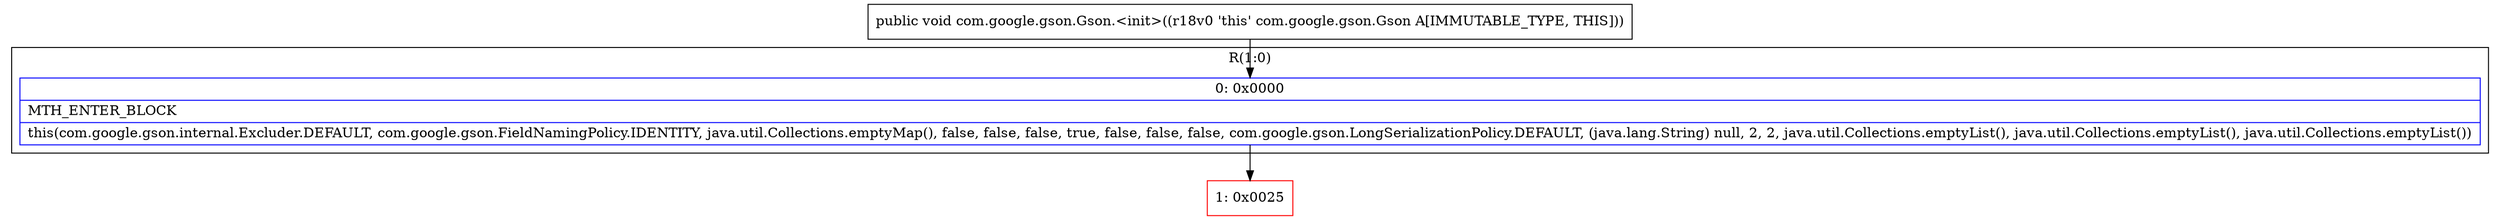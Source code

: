 digraph "CFG forcom.google.gson.Gson.\<init\>()V" {
subgraph cluster_Region_369944979 {
label = "R(1:0)";
node [shape=record,color=blue];
Node_0 [shape=record,label="{0\:\ 0x0000|MTH_ENTER_BLOCK\l|this(com.google.gson.internal.Excluder.DEFAULT, com.google.gson.FieldNamingPolicy.IDENTITY, java.util.Collections.emptyMap(), false, false, false, true, false, false, false, com.google.gson.LongSerializationPolicy.DEFAULT, (java.lang.String) null, 2, 2, java.util.Collections.emptyList(), java.util.Collections.emptyList(), java.util.Collections.emptyList())\l}"];
}
Node_1 [shape=record,color=red,label="{1\:\ 0x0025}"];
MethodNode[shape=record,label="{public void com.google.gson.Gson.\<init\>((r18v0 'this' com.google.gson.Gson A[IMMUTABLE_TYPE, THIS])) }"];
MethodNode -> Node_0;
Node_0 -> Node_1;
}

